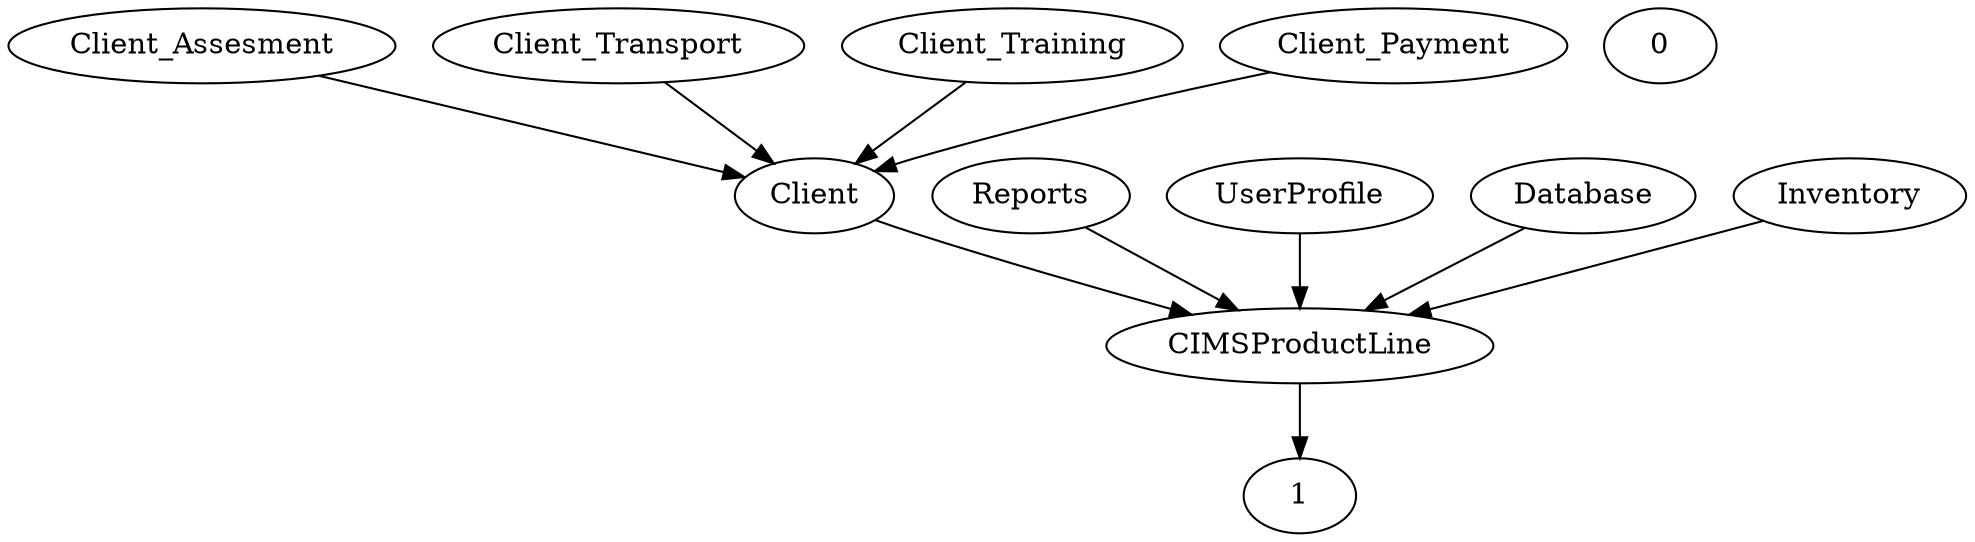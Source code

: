 digraph G {
  Client_Assesment;
  Client;
  CIMSProductLine;
  Reports;
  UserProfile;
  Database;
  Inventory;
  Client_Transport;
  0;
  Client_Training;
  1;
  Client_Payment;
  Inventory -> CIMSProductLine;
  UserProfile -> CIMSProductLine;
  Client_Training -> Client;
  Client -> CIMSProductLine;
  Client_Payment -> Client;
  Client_Assesment -> Client;
  Client_Transport -> Client;
  Database -> CIMSProductLine;
  Reports -> CIMSProductLine;
  CIMSProductLine -> 1;
}
